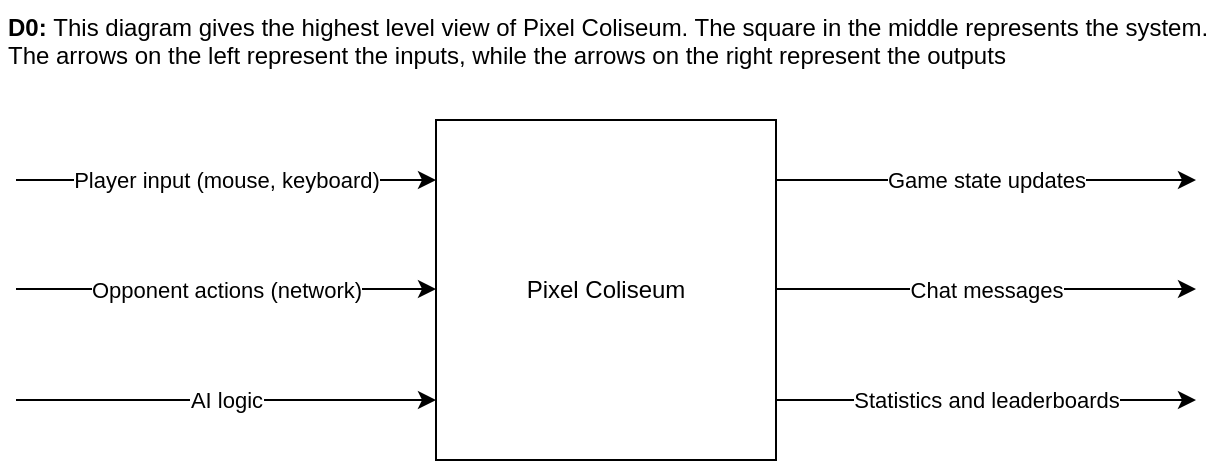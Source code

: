 <mxfile version="28.2.3">
  <diagram name="Page-1" id="WxGkRKSv5kf-lFZOpKAl">
    <mxGraphModel dx="1018" dy="633" grid="0" gridSize="10" guides="1" tooltips="1" connect="1" arrows="1" fold="1" page="1" pageScale="1" pageWidth="850" pageHeight="1100" math="0" shadow="0">
      <root>
        <mxCell id="0" />
        <mxCell id="1" parent="0" />
        <mxCell id="n21BklcHMmTwbdA0G5cs-2" value="&lt;p style=&quot;margin-top: 0px;&quot;&gt;&lt;font&gt;&lt;font style=&quot;&quot;&gt;&lt;b style=&quot;&quot;&gt;D0: &lt;/b&gt;This diagram gives the highest level view of Pixel Coliseum. The square in the middle represents the system. The arrows on the left represent the inputs, while the arrows on the right represent the outputs&lt;/font&gt;&lt;/font&gt;&lt;/p&gt;" style="text;html=1;whiteSpace=wrap;overflow=hidden;rounded=0;" parent="1" vertex="1">
          <mxGeometry x="124" y="190" width="610" height="60" as="geometry" />
        </mxCell>
        <mxCell id="n21BklcHMmTwbdA0G5cs-3" value="Pixel Coliseum" style="whiteSpace=wrap;html=1;aspect=fixed;" parent="1" vertex="1">
          <mxGeometry x="340" y="250" width="170" height="170" as="geometry" />
        </mxCell>
        <mxCell id="n21BklcHMmTwbdA0G5cs-4" value="" style="endArrow=classic;html=1;rounded=0;" parent="1" edge="1">
          <mxGeometry relative="1" as="geometry">
            <mxPoint x="130" y="280" as="sourcePoint" />
            <mxPoint x="340" y="280" as="targetPoint" />
          </mxGeometry>
        </mxCell>
        <mxCell id="n21BklcHMmTwbdA0G5cs-5" value="Player input (mouse, keyboard)" style="edgeLabel;resizable=0;html=1;;align=center;verticalAlign=middle;" parent="n21BklcHMmTwbdA0G5cs-4" connectable="0" vertex="1">
          <mxGeometry relative="1" as="geometry" />
        </mxCell>
        <mxCell id="n21BklcHMmTwbdA0G5cs-7" value="" style="endArrow=classic;html=1;rounded=0;" parent="1" edge="1">
          <mxGeometry relative="1" as="geometry">
            <mxPoint x="130" y="334.5" as="sourcePoint" />
            <mxPoint x="340" y="334.5" as="targetPoint" />
          </mxGeometry>
        </mxCell>
        <mxCell id="n21BklcHMmTwbdA0G5cs-8" value="Opponent actions (network)" style="edgeLabel;resizable=0;html=1;;align=center;verticalAlign=middle;" parent="n21BklcHMmTwbdA0G5cs-7" connectable="0" vertex="1">
          <mxGeometry relative="1" as="geometry" />
        </mxCell>
        <mxCell id="n21BklcHMmTwbdA0G5cs-9" value="" style="endArrow=classic;html=1;rounded=0;" parent="1" edge="1">
          <mxGeometry relative="1" as="geometry">
            <mxPoint x="130" y="390" as="sourcePoint" />
            <mxPoint x="340" y="390" as="targetPoint" />
          </mxGeometry>
        </mxCell>
        <mxCell id="n21BklcHMmTwbdA0G5cs-10" value="AI logic" style="edgeLabel;resizable=0;html=1;;align=center;verticalAlign=middle;" parent="n21BklcHMmTwbdA0G5cs-9" connectable="0" vertex="1">
          <mxGeometry relative="1" as="geometry" />
        </mxCell>
        <mxCell id="n21BklcHMmTwbdA0G5cs-11" value="" style="endArrow=classic;html=1;rounded=0;" parent="1" edge="1">
          <mxGeometry relative="1" as="geometry">
            <mxPoint x="510" y="280" as="sourcePoint" />
            <mxPoint x="720" y="280" as="targetPoint" />
          </mxGeometry>
        </mxCell>
        <mxCell id="n21BklcHMmTwbdA0G5cs-12" value="Game state updates" style="edgeLabel;resizable=0;html=1;;align=center;verticalAlign=middle;" parent="n21BklcHMmTwbdA0G5cs-11" connectable="0" vertex="1">
          <mxGeometry relative="1" as="geometry" />
        </mxCell>
        <mxCell id="n21BklcHMmTwbdA0G5cs-13" value="" style="endArrow=classic;html=1;rounded=0;" parent="1" edge="1">
          <mxGeometry relative="1" as="geometry">
            <mxPoint x="510" y="334.5" as="sourcePoint" />
            <mxPoint x="720" y="334.5" as="targetPoint" />
          </mxGeometry>
        </mxCell>
        <mxCell id="n21BklcHMmTwbdA0G5cs-14" value="Chat messages" style="edgeLabel;resizable=0;html=1;;align=center;verticalAlign=middle;" parent="n21BklcHMmTwbdA0G5cs-13" connectable="0" vertex="1">
          <mxGeometry relative="1" as="geometry" />
        </mxCell>
        <mxCell id="n21BklcHMmTwbdA0G5cs-15" value="" style="endArrow=classic;html=1;rounded=0;" parent="1" edge="1">
          <mxGeometry relative="1" as="geometry">
            <mxPoint x="510" y="390" as="sourcePoint" />
            <mxPoint x="720" y="390" as="targetPoint" />
          </mxGeometry>
        </mxCell>
        <mxCell id="n21BklcHMmTwbdA0G5cs-16" value="Statistics and leaderboards" style="edgeLabel;resizable=0;html=1;;align=center;verticalAlign=middle;" parent="n21BklcHMmTwbdA0G5cs-15" connectable="0" vertex="1">
          <mxGeometry relative="1" as="geometry" />
        </mxCell>
      </root>
    </mxGraphModel>
  </diagram>
</mxfile>
